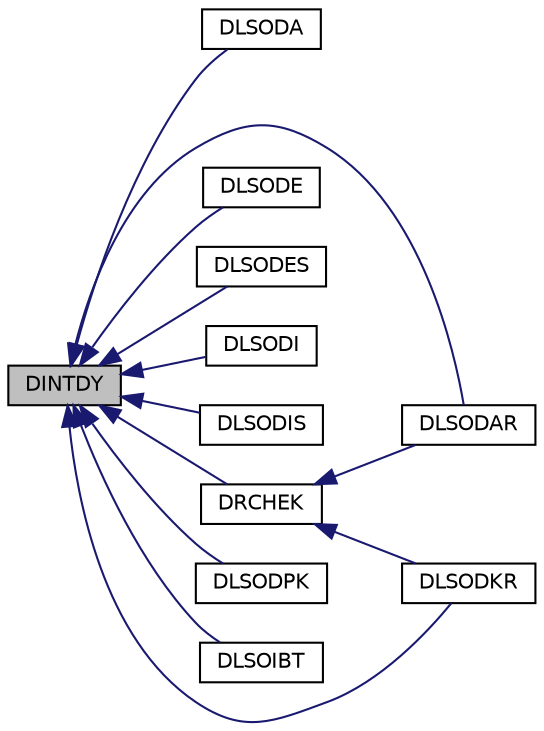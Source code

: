 digraph G
{
  edge [fontname="Helvetica",fontsize="10",labelfontname="Helvetica",labelfontsize="10"];
  node [fontname="Helvetica",fontsize="10",shape=record];
  rankdir=LR;
  Node1 [label="DINTDY",height=0.2,width=0.4,color="black", fillcolor="grey75", style="filled" fontcolor="black"];
  Node1 -> Node2 [dir=back,color="midnightblue",fontsize="10",style="solid",fontname="Helvetica"];
  Node2 [label="DLSODA",height=0.2,width=0.4,color="black", fillcolor="white", style="filled",URL="$opkdmain_8f90.html#a7028cae269fa60b5b454f91a66b2d04d"];
  Node1 -> Node3 [dir=back,color="midnightblue",fontsize="10",style="solid",fontname="Helvetica"];
  Node3 [label="DLSODAR",height=0.2,width=0.4,color="black", fillcolor="white", style="filled",URL="$opkdmain_8f90.html#a1711c1b88bb05db6bc1a9b3b0e3a2663"];
  Node1 -> Node4 [dir=back,color="midnightblue",fontsize="10",style="solid",fontname="Helvetica"];
  Node4 [label="DLSODE",height=0.2,width=0.4,color="black", fillcolor="white", style="filled",URL="$opkdmain_8f90.html#a4196f3869c790e8813b4bac1dd03ecb9"];
  Node1 -> Node5 [dir=back,color="midnightblue",fontsize="10",style="solid",fontname="Helvetica"];
  Node5 [label="DLSODES",height=0.2,width=0.4,color="black", fillcolor="white", style="filled",URL="$opkdmain_8f90.html#a9ba73fbed77c11ec4abd126bbf966442"];
  Node1 -> Node6 [dir=back,color="midnightblue",fontsize="10",style="solid",fontname="Helvetica"];
  Node6 [label="DLSODI",height=0.2,width=0.4,color="black", fillcolor="white", style="filled",URL="$opkdmain_8f90.html#aeb7356035bc33fb533f00f0aaf6bab48"];
  Node1 -> Node7 [dir=back,color="midnightblue",fontsize="10",style="solid",fontname="Helvetica"];
  Node7 [label="DLSODIS",height=0.2,width=0.4,color="black", fillcolor="white", style="filled",URL="$opkdmain_8f90.html#a8d69137716f0a783f1f355586a16f5c2"];
  Node1 -> Node8 [dir=back,color="midnightblue",fontsize="10",style="solid",fontname="Helvetica"];
  Node8 [label="DLSODKR",height=0.2,width=0.4,color="black", fillcolor="white", style="filled",URL="$opkdmain_8f90.html#afd6a4d460cf75c6278c36e819dc9c763"];
  Node1 -> Node9 [dir=back,color="midnightblue",fontsize="10",style="solid",fontname="Helvetica"];
  Node9 [label="DLSODPK",height=0.2,width=0.4,color="black", fillcolor="white", style="filled",URL="$opkdmain_8f90.html#abfd1fd76148d80747a6fd105a6c3cca8"];
  Node1 -> Node10 [dir=back,color="midnightblue",fontsize="10",style="solid",fontname="Helvetica"];
  Node10 [label="DLSOIBT",height=0.2,width=0.4,color="black", fillcolor="white", style="filled",URL="$opkdmain_8f90.html#adba4bd945e718a59e4cbf98ddf8f224c"];
  Node1 -> Node11 [dir=back,color="midnightblue",fontsize="10",style="solid",fontname="Helvetica"];
  Node11 [label="DRCHEK",height=0.2,width=0.4,color="black", fillcolor="white", style="filled",URL="$opkda1_8f90.html#aa2830c5c3a8fd0298df234be5261e59d"];
  Node11 -> Node3 [dir=back,color="midnightblue",fontsize="10",style="solid",fontname="Helvetica"];
  Node11 -> Node8 [dir=back,color="midnightblue",fontsize="10",style="solid",fontname="Helvetica"];
}
